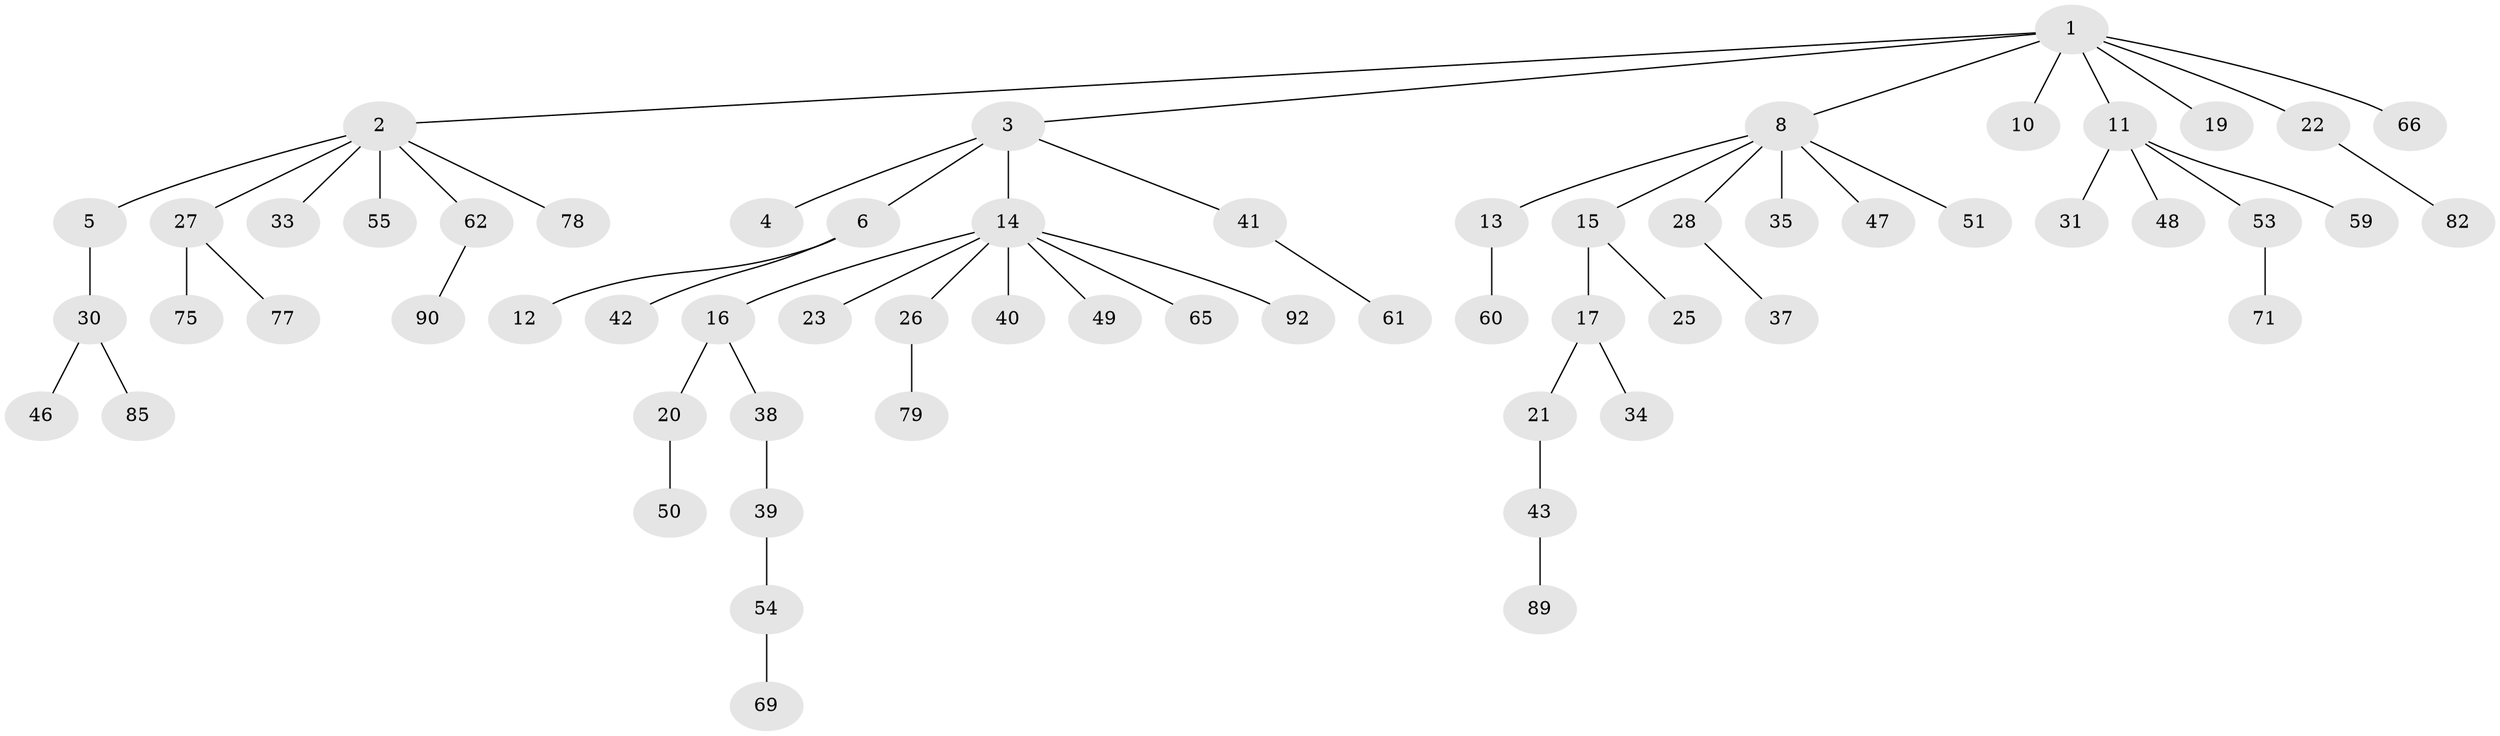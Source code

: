 // original degree distribution, {6: 0.0425531914893617, 2: 0.22340425531914893, 4: 0.06382978723404255, 3: 0.10638297872340426, 8: 0.010638297872340425, 1: 0.5425531914893617, 7: 0.010638297872340425}
// Generated by graph-tools (version 1.1) at 2025/42/03/06/25 10:42:05]
// undirected, 62 vertices, 61 edges
graph export_dot {
graph [start="1"]
  node [color=gray90,style=filled];
  1 [super="+9"];
  2 [super="+7"];
  3 [super="+32"];
  4 [super="+67"];
  5;
  6 [super="+24"];
  8 [super="+36"];
  10 [super="+58"];
  11 [super="+52"];
  12;
  13 [super="+64"];
  14 [super="+18"];
  15 [super="+88"];
  16;
  17 [super="+68"];
  19 [super="+86"];
  20 [super="+56"];
  21;
  22 [super="+76"];
  23;
  25 [super="+87"];
  26 [super="+29"];
  27 [super="+94"];
  28;
  30 [super="+57"];
  31 [super="+84"];
  33;
  34;
  35 [super="+83"];
  37;
  38;
  39 [super="+45"];
  40;
  41 [super="+73"];
  42 [super="+74"];
  43 [super="+44"];
  46;
  47;
  48 [super="+81"];
  49;
  50;
  51;
  53;
  54 [super="+72"];
  55;
  59;
  60;
  61 [super="+63"];
  62 [super="+93"];
  65 [super="+70"];
  66;
  69;
  71 [super="+80"];
  75;
  77;
  78;
  79;
  82;
  85;
  89 [super="+91"];
  90;
  92;
  1 -- 2;
  1 -- 3;
  1 -- 8;
  1 -- 19;
  1 -- 22;
  1 -- 10;
  1 -- 11;
  1 -- 66;
  2 -- 5;
  2 -- 33;
  2 -- 62;
  2 -- 78;
  2 -- 27;
  2 -- 55;
  3 -- 4;
  3 -- 6;
  3 -- 14;
  3 -- 41;
  5 -- 30;
  6 -- 12;
  6 -- 42;
  8 -- 13;
  8 -- 15;
  8 -- 28;
  8 -- 35;
  8 -- 47;
  8 -- 51;
  11 -- 31;
  11 -- 48;
  11 -- 53;
  11 -- 59;
  13 -- 60;
  14 -- 16;
  14 -- 26;
  14 -- 40;
  14 -- 65;
  14 -- 92;
  14 -- 49;
  14 -- 23;
  15 -- 17;
  15 -- 25;
  16 -- 20;
  16 -- 38;
  17 -- 21;
  17 -- 34;
  20 -- 50;
  21 -- 43;
  22 -- 82;
  26 -- 79;
  27 -- 75;
  27 -- 77;
  28 -- 37;
  30 -- 46;
  30 -- 85;
  38 -- 39;
  39 -- 54;
  41 -- 61;
  43 -- 89;
  53 -- 71;
  54 -- 69;
  62 -- 90;
}
